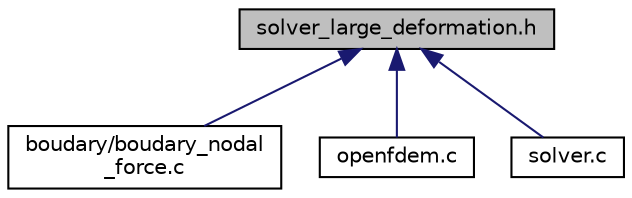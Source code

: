 digraph "solver_large_deformation.h"
{
 // LATEX_PDF_SIZE
  edge [fontname="Helvetica",fontsize="10",labelfontname="Helvetica",labelfontsize="10"];
  node [fontname="Helvetica",fontsize="10",shape=record];
  Node1 [label="solver_large_deformation.h",height=0.2,width=0.4,color="black", fillcolor="grey75", style="filled", fontcolor="black",tooltip=" "];
  Node1 -> Node2 [dir="back",color="midnightblue",fontsize="10",style="solid",fontname="Helvetica"];
  Node2 [label="boudary/boudary_nodal\l_force.c",height=0.2,width=0.4,color="black", fillcolor="white", style="filled",URL="$boudary__nodal__force_8c.html",tooltip=" "];
  Node1 -> Node3 [dir="back",color="midnightblue",fontsize="10",style="solid",fontname="Helvetica"];
  Node3 [label="openfdem.c",height=0.2,width=0.4,color="black", fillcolor="white", style="filled",URL="$openfdem_8c.html",tooltip=" "];
  Node1 -> Node4 [dir="back",color="midnightblue",fontsize="10",style="solid",fontname="Helvetica"];
  Node4 [label="solver.c",height=0.2,width=0.4,color="black", fillcolor="white", style="filled",URL="$solver_8c.html",tooltip=" "];
}

